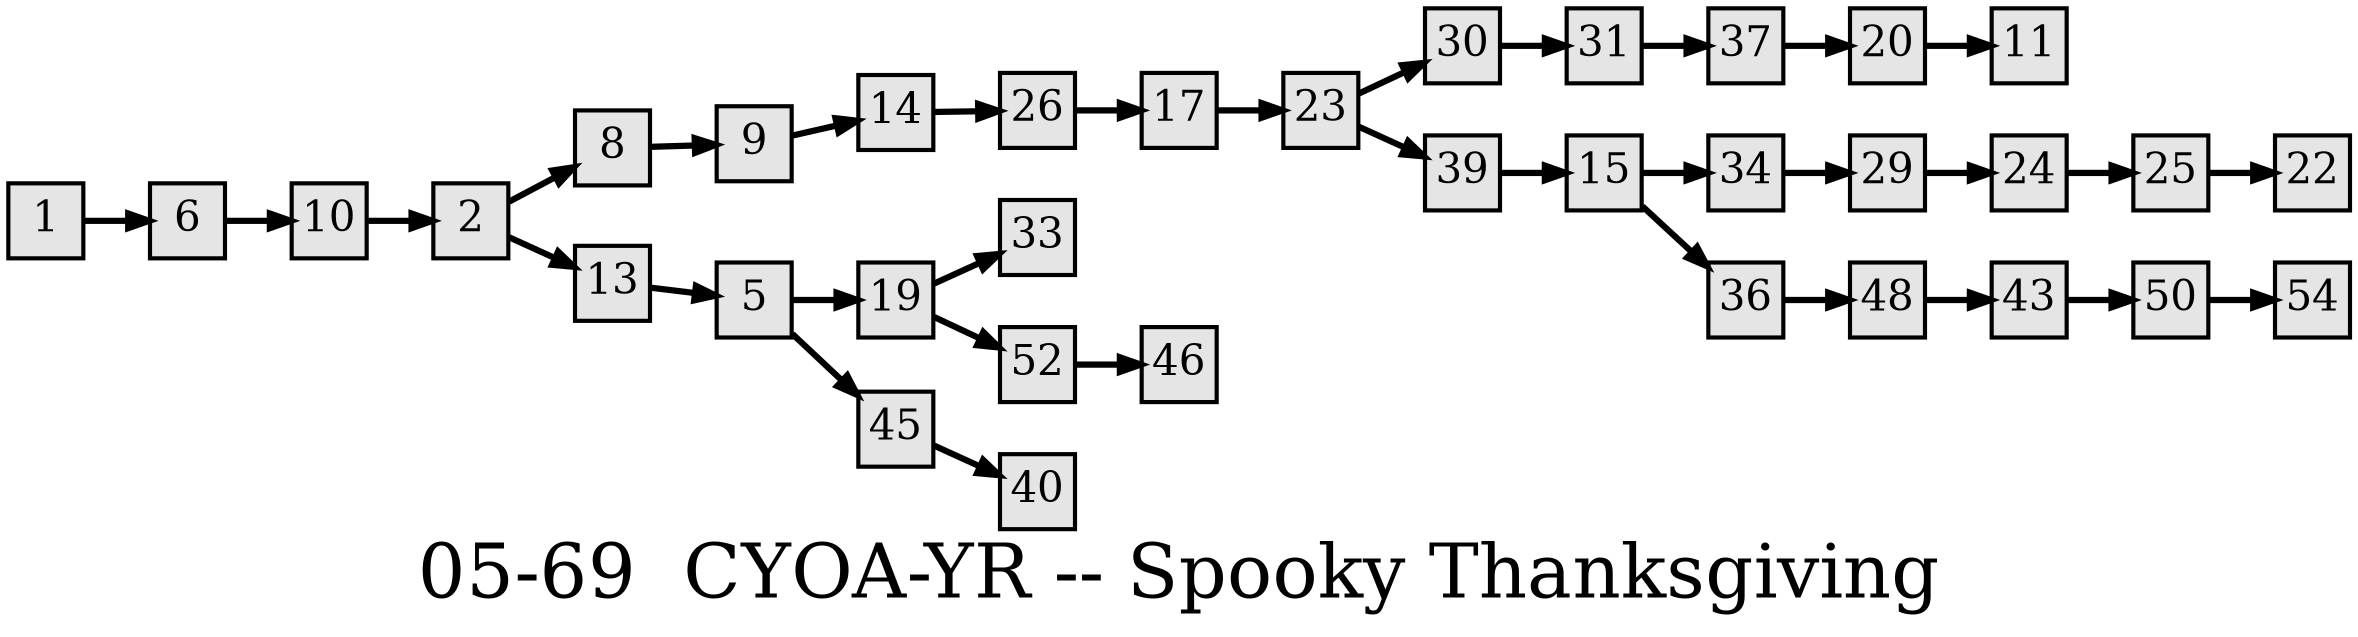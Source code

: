 digraph g{
  graph [ label="05-69  CYOA-YR -- Spooky Thanksgiving" rankdir=LR, ordering=out, fontsize=36, nodesep="0.35", ranksep="0.45"];
  node  [shape=rect, penwidth=2, fontsize=20, style=filled, fillcolor=grey90, margin="0,0", labelfloat=true, regular=true, fixedsize=true];
  edge  [labelfloat=true, penwidth=3, fontsize=12];

  1 -> 6;
  2 -> 8;
  2 -> 13;
  5 -> 19;
  5 -> 45;
  6 -> 10;
  8 -> 9;
  9 -> 14;
  10 -> 2;
  13 -> 5;
  14 -> 26;
  15 -> 34;
  15 -> 36;
  17 -> 23;
  19 -> 33;
  19 -> 52;
  20 -> 11;
  23 -> 30;
  23 -> 39;
  24 -> 25;
  25 -> 22;
  26 -> 17;
  29 -> 24;
  30 -> 31;
  31 -> 37;
  34 -> 29;
  36 -> 48;
  37 -> 20;
  39 -> 15;
  43 -> 50;
  45 -> 40;
  48 -> 43;
  50 -> 54;
  52 -> 46;
}

